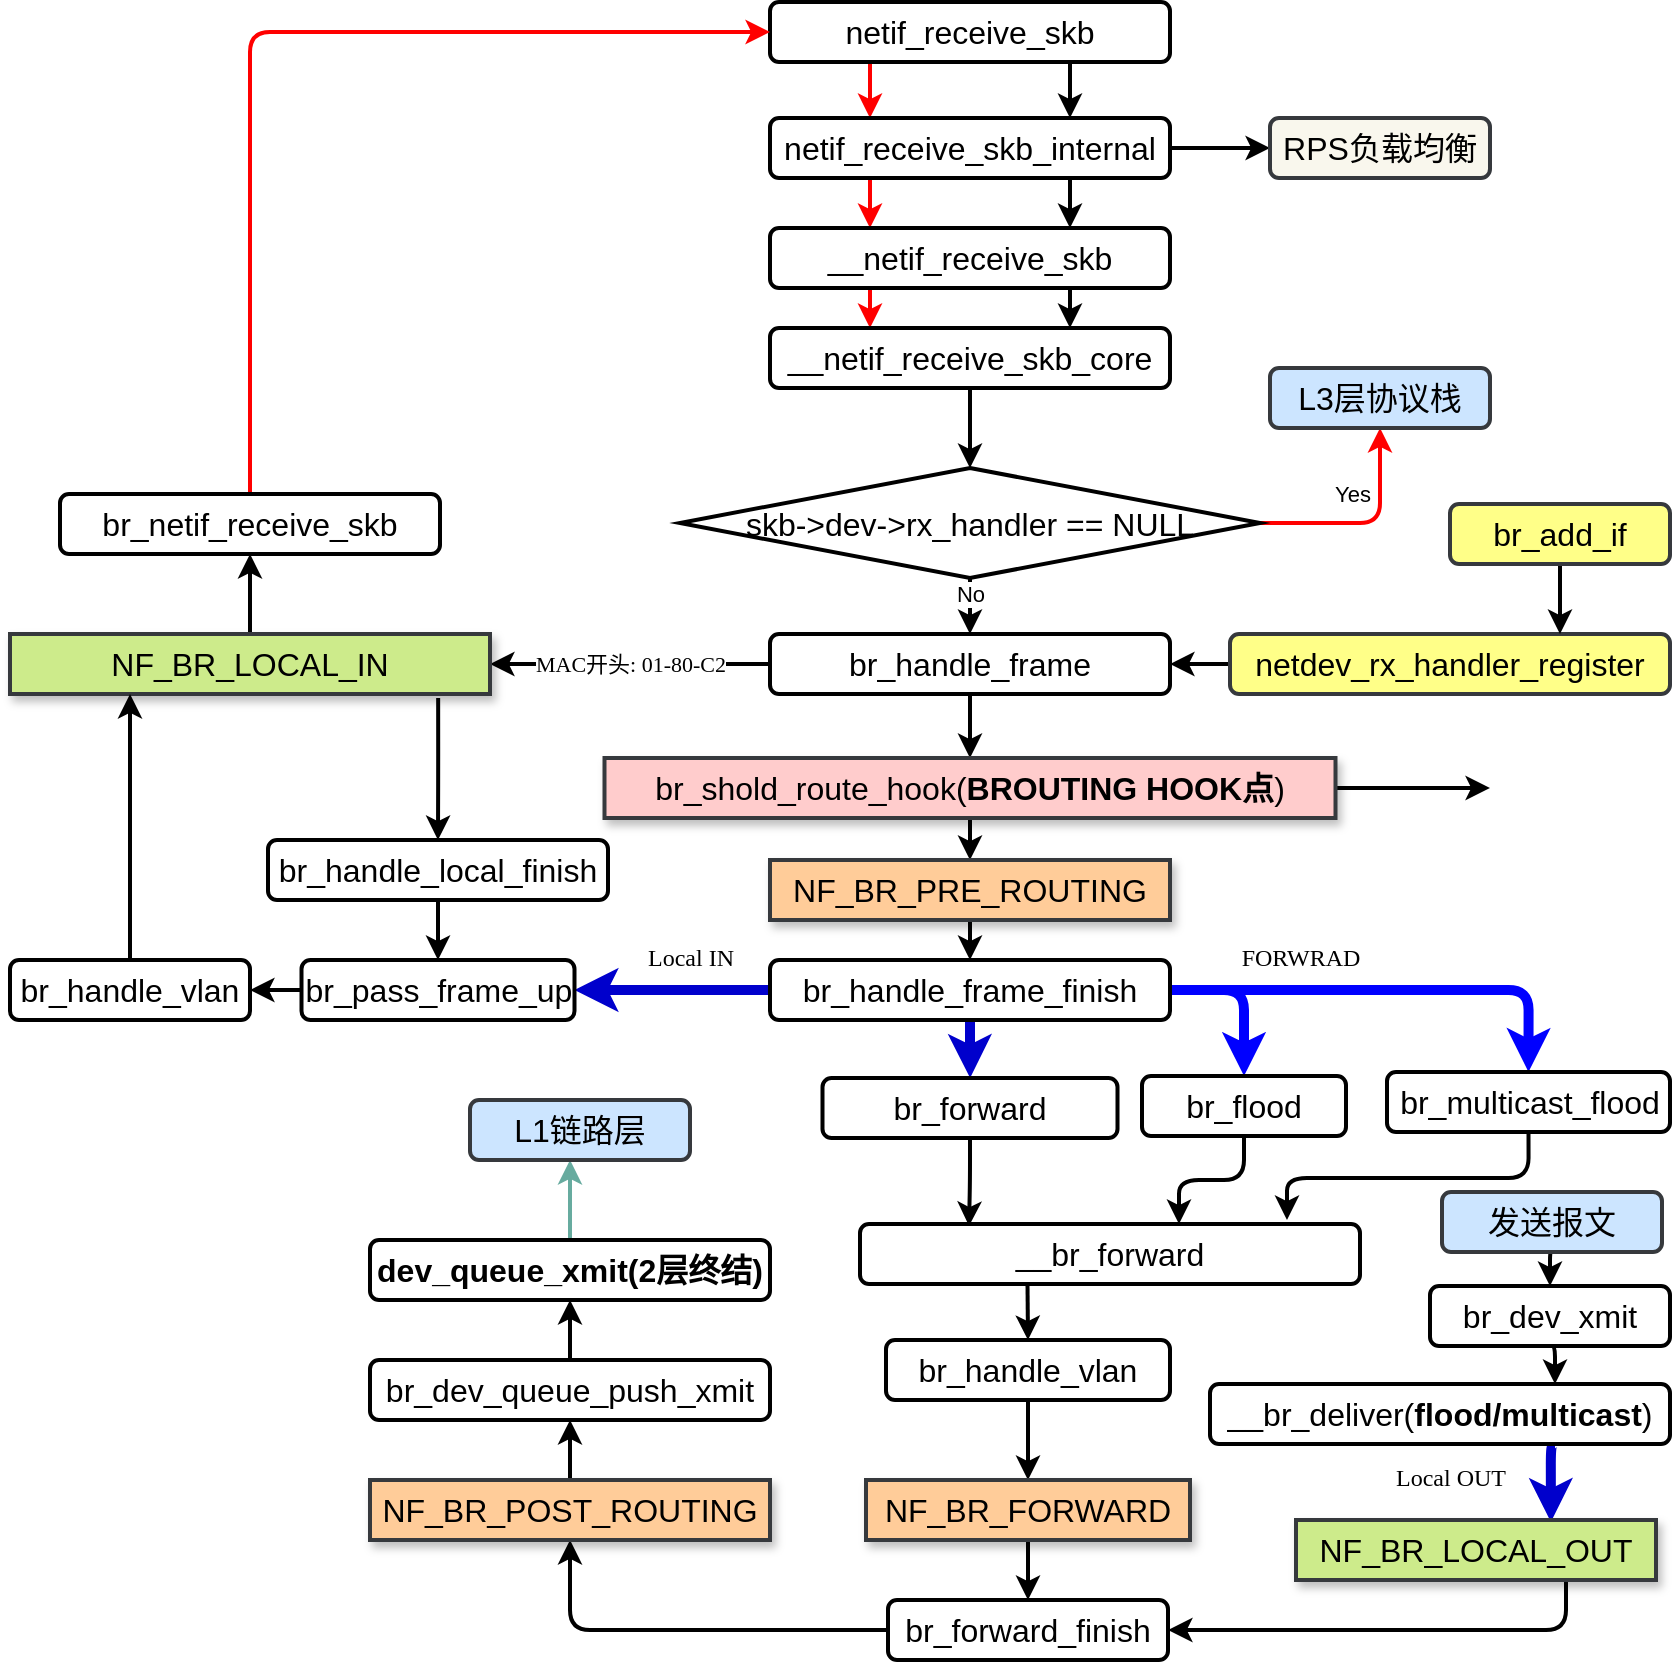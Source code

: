 <mxfile version="13.7.9" type="device"><diagram name="Page-1" id="c7558073-3199-34d8-9f00-42111426c3f3"><mxGraphModel dx="2272" dy="823" grid="1" gridSize="10" guides="1" tooltips="1" connect="1" arrows="1" fold="1" page="1" pageScale="1" pageWidth="826" pageHeight="1169" background="#ffffff" math="0" shadow="0"><root><mxCell id="0"/><mxCell id="1" parent="0"/><mxCell id="jW11mzGxvr9taYSqT45P-135" style="rounded=1;orthogonalLoop=1;jettySize=auto;html=1;entryX=0.25;entryY=0;entryDx=0;entryDy=0;strokeWidth=2;strokeColor=#FF0000;" edge="1" parent="1" target="jW11mzGxvr9taYSqT45P-98"><mxGeometry relative="1" as="geometry"><mxPoint x="200" y="320" as="sourcePoint"/></mxGeometry></mxCell><mxCell id="jW11mzGxvr9taYSqT45P-139" style="edgeStyle=none;rounded=1;orthogonalLoop=1;jettySize=auto;html=1;exitX=0.75;exitY=1;exitDx=0;exitDy=0;entryX=0.75;entryY=0;entryDx=0;entryDy=0;strokeWidth=2;" edge="1" parent="1" source="jW11mzGxvr9taYSqT45P-96" target="jW11mzGxvr9taYSqT45P-98"><mxGeometry relative="1" as="geometry"/></mxCell><mxCell id="jW11mzGxvr9taYSqT45P-96" value="&lt;font style=&quot;font-size: 16px&quot;&gt;netif_receive_skb&lt;/font&gt;" style="rounded=1;whiteSpace=wrap;html=1;strokeWidth=2;" vertex="1" parent="1"><mxGeometry x="150" y="292" width="200" height="30" as="geometry"/></mxCell><mxCell id="jW11mzGxvr9taYSqT45P-136" style="edgeStyle=none;rounded=1;orthogonalLoop=1;jettySize=auto;html=1;exitX=0.25;exitY=1;exitDx=0;exitDy=0;entryX=0.25;entryY=0;entryDx=0;entryDy=0;strokeWidth=2;strokeColor=#FF0000;" edge="1" parent="1" source="jW11mzGxvr9taYSqT45P-98" target="jW11mzGxvr9taYSqT45P-99"><mxGeometry relative="1" as="geometry"/></mxCell><mxCell id="jW11mzGxvr9taYSqT45P-140" style="edgeStyle=none;rounded=1;orthogonalLoop=1;jettySize=auto;html=1;exitX=0.75;exitY=1;exitDx=0;exitDy=0;entryX=0.75;entryY=0;entryDx=0;entryDy=0;strokeWidth=2;" edge="1" parent="1" source="jW11mzGxvr9taYSqT45P-98" target="jW11mzGxvr9taYSqT45P-99"><mxGeometry relative="1" as="geometry"/></mxCell><mxCell id="jW11mzGxvr9taYSqT45P-146" style="edgeStyle=none;rounded=1;orthogonalLoop=1;jettySize=auto;html=1;exitX=1;exitY=0.5;exitDx=0;exitDy=0;entryX=0;entryY=0.5;entryDx=0;entryDy=0;strokeWidth=2;" edge="1" parent="1" source="jW11mzGxvr9taYSqT45P-98" target="jW11mzGxvr9taYSqT45P-103"><mxGeometry relative="1" as="geometry"/></mxCell><mxCell id="jW11mzGxvr9taYSqT45P-98" value="&lt;font style=&quot;font-size: 16px&quot;&gt;netif_receive_skb_internal&lt;/font&gt;" style="rounded=1;whiteSpace=wrap;html=1;strokeWidth=2;" vertex="1" parent="1"><mxGeometry x="150" y="350" width="200" height="30" as="geometry"/></mxCell><mxCell id="jW11mzGxvr9taYSqT45P-137" style="edgeStyle=none;rounded=1;orthogonalLoop=1;jettySize=auto;html=1;exitX=0.25;exitY=1;exitDx=0;exitDy=0;entryX=0.25;entryY=0;entryDx=0;entryDy=0;strokeWidth=2;strokeColor=#FF0000;" edge="1" parent="1" source="jW11mzGxvr9taYSqT45P-99" target="jW11mzGxvr9taYSqT45P-100"><mxGeometry relative="1" as="geometry"/></mxCell><mxCell id="jW11mzGxvr9taYSqT45P-141" style="edgeStyle=none;rounded=1;orthogonalLoop=1;jettySize=auto;html=1;exitX=0.75;exitY=1;exitDx=0;exitDy=0;entryX=0.75;entryY=0;entryDx=0;entryDy=0;strokeWidth=2;" edge="1" parent="1" source="jW11mzGxvr9taYSqT45P-99" target="jW11mzGxvr9taYSqT45P-100"><mxGeometry relative="1" as="geometry"/></mxCell><mxCell id="jW11mzGxvr9taYSqT45P-99" value="&lt;font style=&quot;font-size: 16px&quot;&gt;__netif_receive_skb&lt;/font&gt;" style="rounded=1;whiteSpace=wrap;html=1;strokeWidth=2;" vertex="1" parent="1"><mxGeometry x="150" y="405" width="200" height="30" as="geometry"/></mxCell><mxCell id="jW11mzGxvr9taYSqT45P-138" style="edgeStyle=none;rounded=1;orthogonalLoop=1;jettySize=auto;html=1;exitX=0.5;exitY=1;exitDx=0;exitDy=0;entryX=0.5;entryY=0;entryDx=0;entryDy=0;strokeWidth=2;" edge="1" parent="1" source="jW11mzGxvr9taYSqT45P-100" target="jW11mzGxvr9taYSqT45P-101"><mxGeometry relative="1" as="geometry"/></mxCell><mxCell id="jW11mzGxvr9taYSqT45P-100" value="&lt;font style=&quot;font-size: 16px&quot;&gt;__netif_receive_skb_core&lt;/font&gt;" style="rounded=1;whiteSpace=wrap;html=1;strokeWidth=2;" vertex="1" parent="1"><mxGeometry x="150" y="455" width="200" height="30" as="geometry"/></mxCell><mxCell id="jW11mzGxvr9taYSqT45P-142" style="edgeStyle=orthogonalEdgeStyle;rounded=1;orthogonalLoop=1;jettySize=auto;html=1;exitX=1;exitY=0.5;exitDx=0;exitDy=0;entryX=0.5;entryY=1;entryDx=0;entryDy=0;strokeWidth=2;strokeColor=#FF0000;" edge="1" parent="1" source="jW11mzGxvr9taYSqT45P-101" target="jW11mzGxvr9taYSqT45P-104"><mxGeometry relative="1" as="geometry"/></mxCell><mxCell id="jW11mzGxvr9taYSqT45P-169" value="Yes" style="edgeLabel;html=1;align=center;verticalAlign=middle;resizable=0;points=[];" vertex="1" connectable="0" parent="jW11mzGxvr9taYSqT45P-142"><mxGeometry x="-0.144" y="4" relative="1" as="geometry"><mxPoint y="-11" as="offset"/></mxGeometry></mxCell><mxCell id="jW11mzGxvr9taYSqT45P-145" value="No" style="rounded=1;orthogonalLoop=1;jettySize=auto;html=1;exitX=0.5;exitY=1;exitDx=0;exitDy=0;strokeWidth=2;" edge="1" parent="1" target="jW11mzGxvr9taYSqT45P-102"><mxGeometry relative="1" as="geometry"><mxPoint x="250" y="568" as="sourcePoint"/><Array as="points"><mxPoint x="250" y="568"/></Array></mxGeometry></mxCell><mxCell id="jW11mzGxvr9taYSqT45P-101" value="&lt;font style=&quot;font-size: 16px&quot;&gt;skb-&amp;gt;dev-&amp;gt;rx_handler == NULL&lt;/font&gt;" style="rhombus;whiteSpace=wrap;html=1;strokeWidth=2;" vertex="1" parent="1"><mxGeometry x="105" y="525" width="290" height="55" as="geometry"/></mxCell><mxCell id="jW11mzGxvr9taYSqT45P-127" value="&#10;&#10;&lt;span style=&quot;color: rgb(0, 0, 0); font-size: 11px; font-weight: 400; letter-spacing: normal; text-align: center; text-indent: 0px; text-transform: none; word-spacing: 0px; background-color: rgb(255, 255, 255); display: inline; float: none;&quot;&gt;MAC开头: 01-80-C2&lt;/span&gt;&#10;&#10;" style="edgeStyle=none;rounded=0;orthogonalLoop=1;jettySize=auto;html=1;exitX=0;exitY=0.5;exitDx=0;exitDy=0;entryX=1;entryY=0.5;entryDx=0;entryDy=0;strokeWidth=2;fontStyle=0;fontFamily=Verdana;" edge="1" parent="1" source="jW11mzGxvr9taYSqT45P-102" target="jW11mzGxvr9taYSqT45P-125"><mxGeometry relative="1" as="geometry"><Array as="points"><mxPoint x="90" y="623"/></Array></mxGeometry></mxCell><mxCell id="jW11mzGxvr9taYSqT45P-147" style="edgeStyle=none;rounded=1;orthogonalLoop=1;jettySize=auto;html=1;exitX=0.5;exitY=1;exitDx=0;exitDy=0;entryX=0.5;entryY=0;entryDx=0;entryDy=0;strokeWidth=2;" edge="1" parent="1" source="jW11mzGxvr9taYSqT45P-176" target="jW11mzGxvr9taYSqT45P-107"><mxGeometry relative="1" as="geometry"/></mxCell><mxCell id="jW11mzGxvr9taYSqT45P-178" style="edgeStyle=orthogonalEdgeStyle;rounded=1;orthogonalLoop=1;jettySize=auto;html=1;exitX=0.5;exitY=1;exitDx=0;exitDy=0;entryX=0.5;entryY=0;entryDx=0;entryDy=0;strokeColor=#000000;strokeWidth=2;fontFamily=Verdana;" edge="1" parent="1" source="jW11mzGxvr9taYSqT45P-102" target="jW11mzGxvr9taYSqT45P-176"><mxGeometry relative="1" as="geometry"/></mxCell><mxCell id="jW11mzGxvr9taYSqT45P-102" value="&lt;font style=&quot;font-size: 16px&quot;&gt;br_handle_frame&lt;/font&gt;" style="rounded=1;whiteSpace=wrap;html=1;strokeWidth=2;" vertex="1" parent="1"><mxGeometry x="150" y="608" width="200" height="30" as="geometry"/></mxCell><mxCell id="jW11mzGxvr9taYSqT45P-103" value="&lt;font style=&quot;font-size: 16px&quot;&gt;RPS负载均衡&lt;/font&gt;" style="rounded=1;whiteSpace=wrap;html=1;strokeWidth=2;fillColor=#f9f7ed;strokeColor=#36393d;" vertex="1" parent="1"><mxGeometry x="400" y="350" width="110" height="30" as="geometry"/></mxCell><mxCell id="jW11mzGxvr9taYSqT45P-104" value="&lt;span style=&quot;font-size: 16px&quot;&gt;L3层协议栈&lt;/span&gt;" style="rounded=1;whiteSpace=wrap;html=1;strokeWidth=2;fillColor=#cce5ff;strokeColor=#36393d;" vertex="1" parent="1"><mxGeometry x="400" y="475" width="110" height="30" as="geometry"/></mxCell><mxCell id="jW11mzGxvr9taYSqT45P-144" style="edgeStyle=orthogonalEdgeStyle;rounded=1;orthogonalLoop=1;jettySize=auto;html=1;exitX=0;exitY=0.5;exitDx=0;exitDy=0;entryX=1;entryY=0.5;entryDx=0;entryDy=0;strokeWidth=2;" edge="1" parent="1" source="jW11mzGxvr9taYSqT45P-105" target="jW11mzGxvr9taYSqT45P-102"><mxGeometry relative="1" as="geometry"/></mxCell><mxCell id="jW11mzGxvr9taYSqT45P-105" value="&lt;font style=&quot;font-size: 16px&quot;&gt;netdev_rx_handler_register&lt;/font&gt;" style="rounded=1;whiteSpace=wrap;html=1;strokeWidth=2;fillColor=#ffff88;strokeColor=#36393d;" vertex="1" parent="1"><mxGeometry x="380" y="608" width="220" height="30" as="geometry"/></mxCell><mxCell id="jW11mzGxvr9taYSqT45P-143" style="edgeStyle=orthogonalEdgeStyle;rounded=1;orthogonalLoop=1;jettySize=auto;html=1;exitX=0.5;exitY=1;exitDx=0;exitDy=0;entryX=0.75;entryY=0;entryDx=0;entryDy=0;strokeWidth=2;" edge="1" parent="1" source="jW11mzGxvr9taYSqT45P-106" target="jW11mzGxvr9taYSqT45P-105"><mxGeometry relative="1" as="geometry"/></mxCell><mxCell id="jW11mzGxvr9taYSqT45P-106" value="&lt;font style=&quot;font-size: 16px&quot;&gt;br_add_if&lt;/font&gt;" style="rounded=1;whiteSpace=wrap;html=1;strokeWidth=2;fillColor=#ffff88;strokeColor=#36393d;" vertex="1" parent="1"><mxGeometry x="490" y="543" width="110" height="30" as="geometry"/></mxCell><mxCell id="jW11mzGxvr9taYSqT45P-148" style="edgeStyle=none;rounded=1;orthogonalLoop=1;jettySize=auto;html=1;exitX=0.5;exitY=1;exitDx=0;exitDy=0;entryX=0.5;entryY=0;entryDx=0;entryDy=0;strokeWidth=2;" edge="1" parent="1" source="jW11mzGxvr9taYSqT45P-107" target="jW11mzGxvr9taYSqT45P-108"><mxGeometry relative="1" as="geometry"/></mxCell><mxCell id="jW11mzGxvr9taYSqT45P-107" value="&lt;font style=&quot;font-size: 16px&quot;&gt;NF_BR_PRE_ROUTING&lt;/font&gt;" style="rounded=0;whiteSpace=wrap;html=1;strokeWidth=2;fillColor=#ffcc99;strokeColor=#36393d;shadow=1;" vertex="1" parent="1"><mxGeometry x="150" y="721" width="200" height="30" as="geometry"/></mxCell><mxCell id="jW11mzGxvr9taYSqT45P-149" style="edgeStyle=orthogonalEdgeStyle;rounded=1;orthogonalLoop=1;jettySize=auto;html=1;exitX=1;exitY=0.5;exitDx=0;exitDy=0;entryX=0.5;entryY=0;entryDx=0;entryDy=0;strokeWidth=5;strokeColor=#0000FF;" edge="1" parent="1" source="jW11mzGxvr9taYSqT45P-108" target="jW11mzGxvr9taYSqT45P-111"><mxGeometry relative="1" as="geometry"/></mxCell><mxCell id="jW11mzGxvr9taYSqT45P-150" style="edgeStyle=orthogonalEdgeStyle;rounded=1;orthogonalLoop=1;jettySize=auto;html=1;exitX=1;exitY=0.5;exitDx=0;exitDy=0;entryX=0.5;entryY=0;entryDx=0;entryDy=0;strokeWidth=5;strokeColor=#0000FF;" edge="1" parent="1" source="jW11mzGxvr9taYSqT45P-108" target="jW11mzGxvr9taYSqT45P-110"><mxGeometry relative="1" as="geometry"/></mxCell><mxCell id="jW11mzGxvr9taYSqT45P-151" style="edgeStyle=orthogonalEdgeStyle;rounded=1;orthogonalLoop=1;jettySize=auto;html=1;exitX=0.5;exitY=1;exitDx=0;exitDy=0;strokeWidth=5;strokeColor=#0000CC;" edge="1" parent="1" source="jW11mzGxvr9taYSqT45P-108" target="jW11mzGxvr9taYSqT45P-109"><mxGeometry relative="1" as="geometry"/></mxCell><mxCell id="jW11mzGxvr9taYSqT45P-165" style="edgeStyle=orthogonalEdgeStyle;rounded=1;orthogonalLoop=1;jettySize=auto;html=1;exitX=0;exitY=0.5;exitDx=0;exitDy=0;entryX=1;entryY=0.5;entryDx=0;entryDy=0;strokeWidth=5;strokeColor=#0000CC;" edge="1" parent="1" source="jW11mzGxvr9taYSqT45P-108" target="jW11mzGxvr9taYSqT45P-123"><mxGeometry relative="1" as="geometry"/></mxCell><mxCell id="jW11mzGxvr9taYSqT45P-108" value="&lt;font style=&quot;font-size: 16px&quot;&gt;br_handle_frame_finish&lt;/font&gt;" style="rounded=1;whiteSpace=wrap;html=1;strokeWidth=2;" vertex="1" parent="1"><mxGeometry x="150" y="771" width="200" height="30" as="geometry"/></mxCell><mxCell id="jW11mzGxvr9taYSqT45P-152" style="edgeStyle=orthogonalEdgeStyle;rounded=1;orthogonalLoop=1;jettySize=auto;html=1;exitX=0.5;exitY=1;exitDx=0;exitDy=0;entryX=0.218;entryY=0.033;entryDx=0;entryDy=0;entryPerimeter=0;strokeWidth=2;" edge="1" parent="1" source="jW11mzGxvr9taYSqT45P-109" target="jW11mzGxvr9taYSqT45P-112"><mxGeometry relative="1" as="geometry"/></mxCell><mxCell id="jW11mzGxvr9taYSqT45P-109" value="&lt;font style=&quot;font-size: 16px&quot;&gt;br_forward&lt;/font&gt;" style="rounded=1;whiteSpace=wrap;html=1;strokeWidth=2;" vertex="1" parent="1"><mxGeometry x="176.25" y="830" width="147.5" height="30" as="geometry"/></mxCell><mxCell id="jW11mzGxvr9taYSqT45P-154" style="edgeStyle=orthogonalEdgeStyle;rounded=1;orthogonalLoop=1;jettySize=auto;html=1;exitX=0.5;exitY=1;exitDx=0;exitDy=0;entryX=0.854;entryY=-0.067;entryDx=0;entryDy=0;strokeWidth=2;entryPerimeter=0;" edge="1" parent="1" source="jW11mzGxvr9taYSqT45P-110" target="jW11mzGxvr9taYSqT45P-112"><mxGeometry relative="1" as="geometry"/></mxCell><mxCell id="jW11mzGxvr9taYSqT45P-110" value="&lt;font style=&quot;font-size: 16px&quot;&gt;br_multicast_flood&lt;/font&gt;" style="rounded=1;whiteSpace=wrap;html=1;strokeWidth=2;" vertex="1" parent="1"><mxGeometry x="458.5" y="827" width="141.5" height="30" as="geometry"/></mxCell><mxCell id="jW11mzGxvr9taYSqT45P-153" style="edgeStyle=orthogonalEdgeStyle;rounded=1;orthogonalLoop=1;jettySize=auto;html=1;exitX=0.5;exitY=1;exitDx=0;exitDy=0;strokeWidth=2;entryX=0.638;entryY=0;entryDx=0;entryDy=0;entryPerimeter=0;" edge="1" parent="1" source="jW11mzGxvr9taYSqT45P-111" target="jW11mzGxvr9taYSqT45P-112"><mxGeometry relative="1" as="geometry"/></mxCell><mxCell id="jW11mzGxvr9taYSqT45P-111" value="&lt;font style=&quot;font-size: 16px&quot;&gt;br_flood&lt;/font&gt;" style="rounded=1;whiteSpace=wrap;html=1;strokeWidth=2;" vertex="1" parent="1"><mxGeometry x="336" y="829" width="102" height="30" as="geometry"/></mxCell><mxCell id="jW11mzGxvr9taYSqT45P-155" style="edgeStyle=orthogonalEdgeStyle;rounded=1;orthogonalLoop=1;jettySize=auto;html=1;exitX=0.335;exitY=1;exitDx=0;exitDy=0;entryX=0.5;entryY=0;entryDx=0;entryDy=0;strokeWidth=2;exitPerimeter=0;" edge="1" parent="1" source="jW11mzGxvr9taYSqT45P-112" target="jW11mzGxvr9taYSqT45P-113"><mxGeometry relative="1" as="geometry"><mxPoint x="279" y="941" as="sourcePoint"/></mxGeometry></mxCell><mxCell id="jW11mzGxvr9taYSqT45P-112" value="&lt;font style=&quot;font-size: 16px&quot;&gt;__br_forward&lt;/font&gt;" style="rounded=1;whiteSpace=wrap;html=1;strokeWidth=2;" vertex="1" parent="1"><mxGeometry x="195" y="903" width="250" height="30" as="geometry"/></mxCell><mxCell id="jW11mzGxvr9taYSqT45P-156" style="edgeStyle=orthogonalEdgeStyle;rounded=1;orthogonalLoop=1;jettySize=auto;html=1;exitX=0.5;exitY=1;exitDx=0;exitDy=0;entryX=0.5;entryY=0;entryDx=0;entryDy=0;strokeWidth=2;" edge="1" parent="1" source="jW11mzGxvr9taYSqT45P-113" target="jW11mzGxvr9taYSqT45P-114"><mxGeometry relative="1" as="geometry"/></mxCell><mxCell id="jW11mzGxvr9taYSqT45P-113" value="&lt;font style=&quot;font-size: 16px&quot;&gt;br_handle_vlan&lt;/font&gt;" style="rounded=1;whiteSpace=wrap;html=1;strokeWidth=2;" vertex="1" parent="1"><mxGeometry x="208" y="961" width="142" height="30" as="geometry"/></mxCell><mxCell id="jW11mzGxvr9taYSqT45P-157" style="edgeStyle=orthogonalEdgeStyle;rounded=1;orthogonalLoop=1;jettySize=auto;html=1;exitX=0.5;exitY=1;exitDx=0;exitDy=0;entryX=0.5;entryY=0;entryDx=0;entryDy=0;strokeWidth=2;" edge="1" parent="1" source="jW11mzGxvr9taYSqT45P-114" target="jW11mzGxvr9taYSqT45P-115"><mxGeometry relative="1" as="geometry"/></mxCell><mxCell id="jW11mzGxvr9taYSqT45P-114" value="&lt;font style=&quot;font-size: 16px&quot;&gt;NF_BR_FORWARD&lt;br&gt;&lt;/font&gt;" style="rounded=0;whiteSpace=wrap;html=1;strokeWidth=2;fillColor=#cdeb8b;strokeColor=#36393d;" vertex="1" parent="1"><mxGeometry x="198" y="1031" width="162" height="30" as="geometry"/></mxCell><mxCell id="jW11mzGxvr9taYSqT45P-161" style="edgeStyle=orthogonalEdgeStyle;rounded=1;orthogonalLoop=1;jettySize=auto;html=1;exitX=0;exitY=0.5;exitDx=0;exitDy=0;entryX=0.5;entryY=1;entryDx=0;entryDy=0;strokeWidth=2;" edge="1" parent="1" source="jW11mzGxvr9taYSqT45P-115" target="jW11mzGxvr9taYSqT45P-121"><mxGeometry relative="1" as="geometry"/></mxCell><mxCell id="jW11mzGxvr9taYSqT45P-115" value="&lt;font style=&quot;font-size: 16px&quot;&gt;br_forward_finish&lt;/font&gt;" style="rounded=1;whiteSpace=wrap;html=1;strokeWidth=2;" vertex="1" parent="1"><mxGeometry x="209" y="1091" width="140" height="30" as="geometry"/></mxCell><mxCell id="jW11mzGxvr9taYSqT45P-158" style="edgeStyle=orthogonalEdgeStyle;rounded=1;orthogonalLoop=1;jettySize=auto;html=1;exitX=0.5;exitY=1;exitDx=0;exitDy=0;entryX=0.75;entryY=0;entryDx=0;entryDy=0;strokeWidth=2;" edge="1" parent="1" source="jW11mzGxvr9taYSqT45P-116" target="jW11mzGxvr9taYSqT45P-117"><mxGeometry relative="1" as="geometry"/></mxCell><mxCell id="jW11mzGxvr9taYSqT45P-116" value="&lt;font style=&quot;font-size: 16px&quot;&gt;br_dev_xmit&lt;/font&gt;" style="rounded=1;whiteSpace=wrap;html=1;strokeWidth=2;" vertex="1" parent="1"><mxGeometry x="480" y="934" width="120" height="30" as="geometry"/></mxCell><mxCell id="jW11mzGxvr9taYSqT45P-159" style="edgeStyle=orthogonalEdgeStyle;rounded=1;orthogonalLoop=1;jettySize=auto;html=1;exitX=0.75;exitY=1;exitDx=0;exitDy=0;entryX=0.708;entryY=0.033;entryDx=0;entryDy=0;entryPerimeter=0;strokeWidth=5;strokeColor=#0000CC;" edge="1" parent="1" source="jW11mzGxvr9taYSqT45P-117" target="jW11mzGxvr9taYSqT45P-119"><mxGeometry relative="1" as="geometry"/></mxCell><mxCell id="jW11mzGxvr9taYSqT45P-117" value="&lt;font style=&quot;font-size: 16px&quot;&gt;__br_deliver(&lt;b&gt;flood/multicast&lt;/b&gt;)&lt;/font&gt;" style="rounded=1;whiteSpace=wrap;html=1;strokeWidth=2;" vertex="1" parent="1"><mxGeometry x="370" y="983" width="230" height="30" as="geometry"/></mxCell><mxCell id="jW11mzGxvr9taYSqT45P-160" style="edgeStyle=orthogonalEdgeStyle;rounded=1;orthogonalLoop=1;jettySize=auto;html=1;exitX=0.75;exitY=1;exitDx=0;exitDy=0;entryX=1;entryY=0.5;entryDx=0;entryDy=0;strokeWidth=2;" edge="1" parent="1" source="jW11mzGxvr9taYSqT45P-119" target="jW11mzGxvr9taYSqT45P-115"><mxGeometry relative="1" as="geometry"/></mxCell><mxCell id="jW11mzGxvr9taYSqT45P-119" value="&lt;font style=&quot;font-size: 16px&quot;&gt;NF_BR_LOCAL_OUT&lt;br&gt;&lt;/font&gt;" style="rounded=0;whiteSpace=wrap;html=1;strokeWidth=2;fillColor=#cdeb8b;strokeColor=#36393d;shadow=1;" vertex="1" parent="1"><mxGeometry x="413" y="1051" width="180" height="30" as="geometry"/></mxCell><mxCell id="jW11mzGxvr9taYSqT45P-164" style="edgeStyle=orthogonalEdgeStyle;rounded=1;orthogonalLoop=1;jettySize=auto;html=1;exitX=0.5;exitY=0;exitDx=0;exitDy=0;entryX=0.5;entryY=1;entryDx=0;entryDy=0;strokeWidth=2;" edge="1" parent="1" source="jW11mzGxvr9taYSqT45P-120" target="jW11mzGxvr9taYSqT45P-122"><mxGeometry relative="1" as="geometry"/></mxCell><mxCell id="jW11mzGxvr9taYSqT45P-120" value="&lt;font style=&quot;font-size: 16px&quot;&gt;br_dev_queue_push_xmit&lt;/font&gt;" style="rounded=1;whiteSpace=wrap;html=1;strokeWidth=2;" vertex="1" parent="1"><mxGeometry x="-50" y="971" width="200" height="30" as="geometry"/></mxCell><mxCell id="jW11mzGxvr9taYSqT45P-162" style="edgeStyle=orthogonalEdgeStyle;rounded=1;orthogonalLoop=1;jettySize=auto;html=1;exitX=0.5;exitY=0;exitDx=0;exitDy=0;entryX=0.5;entryY=1;entryDx=0;entryDy=0;strokeWidth=2;" edge="1" parent="1" source="jW11mzGxvr9taYSqT45P-121" target="jW11mzGxvr9taYSqT45P-120"><mxGeometry relative="1" as="geometry"/></mxCell><mxCell id="jW11mzGxvr9taYSqT45P-121" value="&lt;font style=&quot;font-size: 16px&quot;&gt;NF_BR_POST_ROUTING&lt;br&gt;&lt;/font&gt;" style="rounded=0;whiteSpace=wrap;html=1;strokeWidth=2;fillColor=#cdeb8b;strokeColor=#36393d;" vertex="1" parent="1"><mxGeometry x="-50" y="1031" width="200" height="30" as="geometry"/></mxCell><mxCell id="jW11mzGxvr9taYSqT45P-166" style="edgeStyle=orthogonalEdgeStyle;rounded=1;orthogonalLoop=1;jettySize=auto;html=1;exitX=0.5;exitY=0;exitDx=0;exitDy=0;strokeWidth=2;strokeColor=#67AB9F;" edge="1" parent="1" source="jW11mzGxvr9taYSqT45P-122"><mxGeometry relative="1" as="geometry"><mxPoint x="50" y="871" as="targetPoint"/></mxGeometry></mxCell><mxCell id="jW11mzGxvr9taYSqT45P-122" value="&lt;span style=&quot;font-size: 16px&quot;&gt;&lt;b&gt;dev_queue_xmit(2层终结)&lt;/b&gt;&lt;/span&gt;" style="rounded=1;whiteSpace=wrap;html=1;strokeWidth=2;" vertex="1" parent="1"><mxGeometry x="-50" y="911" width="200" height="30" as="geometry"/></mxCell><mxCell id="jW11mzGxvr9taYSqT45P-131" style="edgeStyle=none;rounded=0;orthogonalLoop=1;jettySize=auto;html=1;exitX=0;exitY=0.5;exitDx=0;exitDy=0;entryX=1;entryY=0.5;entryDx=0;entryDy=0;strokeWidth=2;" edge="1" parent="1" source="jW11mzGxvr9taYSqT45P-123" target="jW11mzGxvr9taYSqT45P-130"><mxGeometry relative="1" as="geometry"/></mxCell><mxCell id="jW11mzGxvr9taYSqT45P-123" value="&lt;font style=&quot;font-size: 16px&quot;&gt;br_pass_frame_up&lt;/font&gt;" style="rounded=1;whiteSpace=wrap;html=1;strokeWidth=2;" vertex="1" parent="1"><mxGeometry x="-84.25" y="771" width="136.5" height="30" as="geometry"/></mxCell><mxCell id="jW11mzGxvr9taYSqT45P-129" style="edgeStyle=none;rounded=0;orthogonalLoop=1;jettySize=auto;html=1;exitX=0.5;exitY=1;exitDx=0;exitDy=0;entryX=0.5;entryY=0;entryDx=0;entryDy=0;strokeWidth=2;" edge="1" parent="1" source="jW11mzGxvr9taYSqT45P-124" target="jW11mzGxvr9taYSqT45P-123"><mxGeometry relative="1" as="geometry"/></mxCell><mxCell id="jW11mzGxvr9taYSqT45P-124" value="&lt;font style=&quot;font-size: 16px&quot;&gt;br_handle_local_finish&lt;/font&gt;" style="rounded=1;whiteSpace=wrap;html=1;strokeWidth=2;" vertex="1" parent="1"><mxGeometry x="-101" y="711" width="170" height="30" as="geometry"/></mxCell><mxCell id="jW11mzGxvr9taYSqT45P-128" style="edgeStyle=orthogonalEdgeStyle;rounded=1;orthogonalLoop=1;jettySize=auto;html=1;exitX=0.892;exitY=1.067;exitDx=0;exitDy=0;entryX=0.5;entryY=0;entryDx=0;entryDy=0;strokeWidth=2;exitPerimeter=0;" edge="1" parent="1" source="jW11mzGxvr9taYSqT45P-125" target="jW11mzGxvr9taYSqT45P-124"><mxGeometry relative="1" as="geometry"><mxPoint x="-16" y="650" as="sourcePoint"/></mxGeometry></mxCell><mxCell id="jW11mzGxvr9taYSqT45P-133" style="edgeStyle=elbowEdgeStyle;rounded=0;orthogonalLoop=1;jettySize=auto;elbow=vertical;html=1;exitX=0.5;exitY=0;exitDx=0;exitDy=0;entryX=0.5;entryY=1;entryDx=0;entryDy=0;strokeWidth=2;" edge="1" parent="1" source="jW11mzGxvr9taYSqT45P-125" target="jW11mzGxvr9taYSqT45P-126"><mxGeometry relative="1" as="geometry"/></mxCell><mxCell id="jW11mzGxvr9taYSqT45P-125" value="&lt;font style=&quot;font-size: 16px&quot;&gt;NF_BR_LOCAL_IN&lt;/font&gt;" style="rounded=0;whiteSpace=wrap;html=1;strokeWidth=2;fillColor=#cdeb8b;strokeColor=#36393d;shadow=1;" vertex="1" parent="1"><mxGeometry x="-230" y="608" width="240" height="30" as="geometry"/></mxCell><mxCell id="jW11mzGxvr9taYSqT45P-134" style="edgeStyle=orthogonalEdgeStyle;rounded=1;orthogonalLoop=1;jettySize=auto;html=1;exitX=0.5;exitY=0;exitDx=0;exitDy=0;entryX=0;entryY=0.5;entryDx=0;entryDy=0;strokeWidth=2;strokeColor=#FF0000;" edge="1" parent="1" source="jW11mzGxvr9taYSqT45P-126" target="jW11mzGxvr9taYSqT45P-96"><mxGeometry relative="1" as="geometry"/></mxCell><mxCell id="jW11mzGxvr9taYSqT45P-126" value="&lt;font style=&quot;font-size: 16px&quot;&gt;br_netif_receive_skb&lt;/font&gt;" style="rounded=1;whiteSpace=wrap;html=1;strokeWidth=2;" vertex="1" parent="1"><mxGeometry x="-205" y="538" width="190" height="30" as="geometry"/></mxCell><mxCell id="jW11mzGxvr9taYSqT45P-132" style="edgeStyle=elbowEdgeStyle;rounded=1;orthogonalLoop=1;jettySize=auto;html=1;exitX=0.5;exitY=0;exitDx=0;exitDy=0;strokeWidth=2;elbow=vertical;entryX=0.25;entryY=1;entryDx=0;entryDy=0;" edge="1" parent="1" source="jW11mzGxvr9taYSqT45P-130" target="jW11mzGxvr9taYSqT45P-125"><mxGeometry relative="1" as="geometry"><mxPoint x="-159" y="650" as="targetPoint"/></mxGeometry></mxCell><mxCell id="jW11mzGxvr9taYSqT45P-130" value="&lt;font style=&quot;font-size: 16px&quot;&gt;br_handle_vlan&lt;/font&gt;" style="rounded=1;whiteSpace=wrap;html=1;strokeWidth=2;" vertex="1" parent="1"><mxGeometry x="-230" y="771" width="120" height="30" as="geometry"/></mxCell><mxCell id="jW11mzGxvr9taYSqT45P-167" value="&lt;span style=&quot;font-size: 16px&quot;&gt;L1链路层&lt;/span&gt;" style="rounded=1;whiteSpace=wrap;html=1;strokeWidth=2;fillColor=#cce5ff;strokeColor=#36393d;" vertex="1" parent="1"><mxGeometry y="841" width="110" height="30" as="geometry"/></mxCell><mxCell id="jW11mzGxvr9taYSqT45P-171" value="&lt;font style=&quot;font-size: 16px&quot;&gt;NF_BR_FORWARD&lt;br&gt;&lt;/font&gt;" style="rounded=0;whiteSpace=wrap;html=1;strokeWidth=2;fillColor=#ffcc99;strokeColor=#36393d;shadow=1;" vertex="1" parent="1"><mxGeometry x="198" y="1031" width="162" height="30" as="geometry"/></mxCell><mxCell id="jW11mzGxvr9taYSqT45P-172" value="&lt;font style=&quot;font-size: 16px&quot;&gt;NF_BR_POST_ROUTING&lt;br&gt;&lt;/font&gt;" style="rounded=0;whiteSpace=wrap;html=1;strokeWidth=2;fillColor=#ffcc99;strokeColor=#36393d;shadow=1;" vertex="1" parent="1"><mxGeometry x="-50" y="1031" width="200" height="30" as="geometry"/></mxCell><mxCell id="jW11mzGxvr9taYSqT45P-174" style="edgeStyle=orthogonalEdgeStyle;rounded=1;orthogonalLoop=1;jettySize=auto;html=1;exitX=0.5;exitY=1;exitDx=0;exitDy=0;entryX=0.5;entryY=0;entryDx=0;entryDy=0;strokeWidth=2;" edge="1" parent="1" source="jW11mzGxvr9taYSqT45P-173" target="jW11mzGxvr9taYSqT45P-116"><mxGeometry relative="1" as="geometry"/></mxCell><mxCell id="jW11mzGxvr9taYSqT45P-173" value="&lt;span style=&quot;font-size: 16px&quot;&gt;发送报文&lt;/span&gt;" style="rounded=1;whiteSpace=wrap;html=1;strokeWidth=2;fillColor=#cce5ff;strokeColor=#36393d;" vertex="1" parent="1"><mxGeometry x="486" y="887" width="110" height="30" as="geometry"/></mxCell><mxCell id="jW11mzGxvr9taYSqT45P-183" style="edgeStyle=orthogonalEdgeStyle;rounded=1;orthogonalLoop=1;jettySize=auto;html=1;exitX=1;exitY=0.5;exitDx=0;exitDy=0;strokeWidth=2;fontFamily=Verdana;" edge="1" parent="1" source="jW11mzGxvr9taYSqT45P-176"><mxGeometry relative="1" as="geometry"><mxPoint x="510" y="685" as="targetPoint"/></mxGeometry></mxCell><mxCell id="jW11mzGxvr9taYSqT45P-176" value="&lt;font style=&quot;font-size: 16px&quot;&gt;br_shold_route_hook(&lt;b&gt;BROUTING HOOK点&lt;/b&gt;)&lt;/font&gt;" style="rounded=0;whiteSpace=wrap;html=1;strokeWidth=2;shadow=1;glass=0;sketch=0;fillColor=#ffcccc;strokeColor=#36393d;" vertex="1" parent="1"><mxGeometry x="67.25" y="670" width="365.5" height="30" as="geometry"/></mxCell><mxCell id="jW11mzGxvr9taYSqT45P-180" value="Local IN" style="text;html=1;align=center;verticalAlign=middle;resizable=0;points=[];autosize=1;fontFamily=Verdana;" vertex="1" parent="1"><mxGeometry x="80" y="760" width="60" height="20" as="geometry"/></mxCell><mxCell id="jW11mzGxvr9taYSqT45P-181" value="FORWRAD" style="text;html=1;align=center;verticalAlign=middle;resizable=0;points=[];autosize=1;fontFamily=Verdana;" vertex="1" parent="1"><mxGeometry x="375" y="760" width="80" height="20" as="geometry"/></mxCell><mxCell id="jW11mzGxvr9taYSqT45P-182" value="Local OUT" style="text;html=1;align=center;verticalAlign=middle;resizable=0;points=[];autosize=1;fontFamily=Verdana;" vertex="1" parent="1"><mxGeometry x="450" y="1020" width="80" height="20" as="geometry"/></mxCell></root></mxGraphModel></diagram></mxfile>